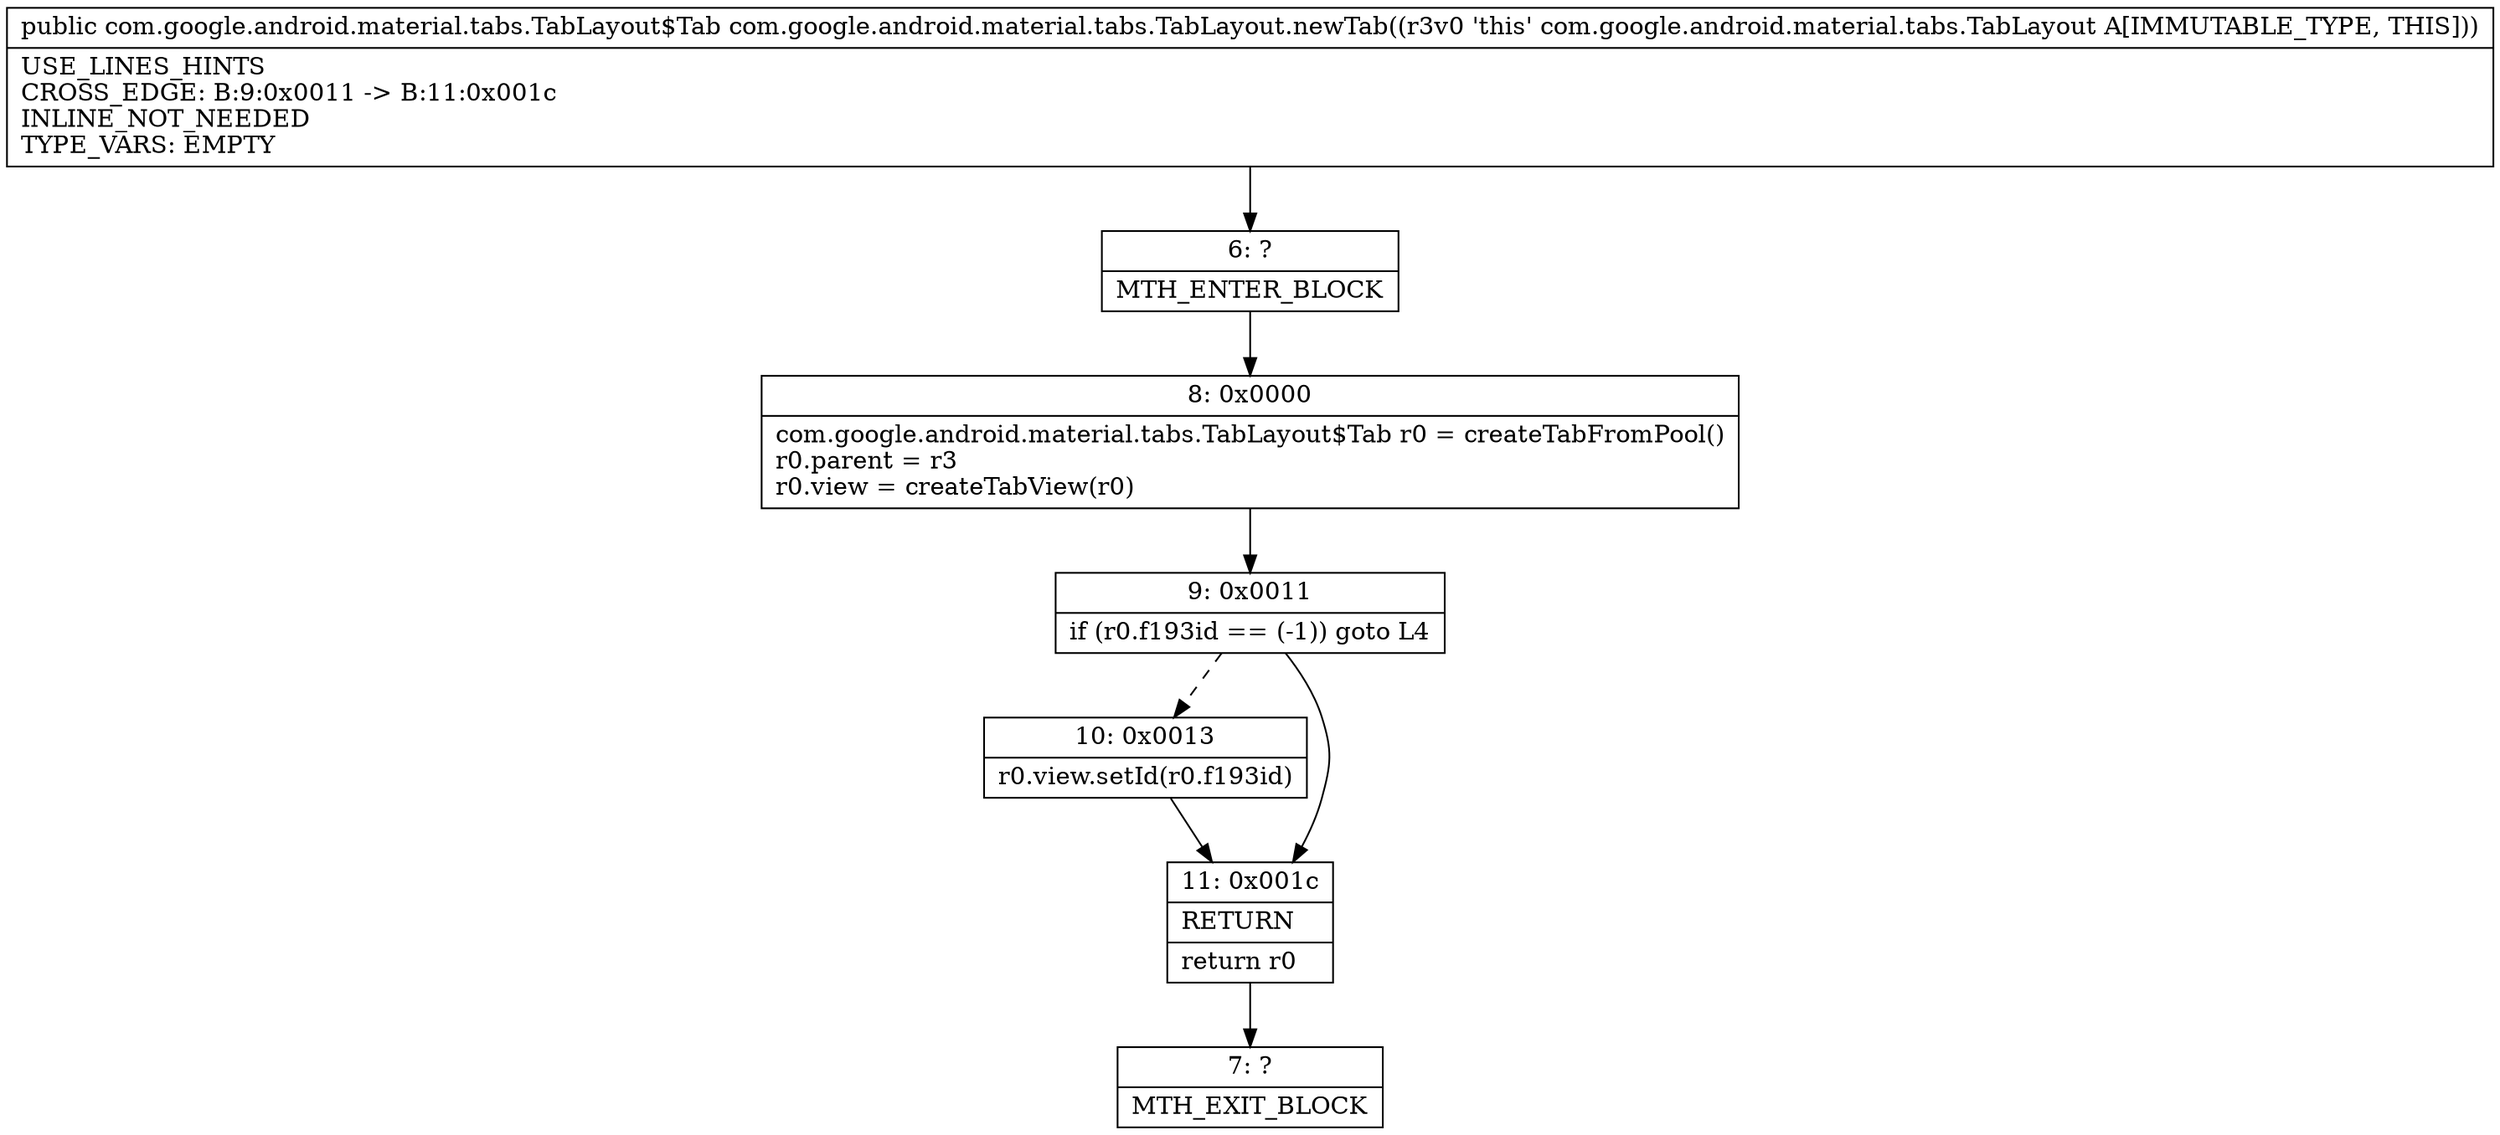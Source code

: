 digraph "CFG forcom.google.android.material.tabs.TabLayout.newTab()Lcom\/google\/android\/material\/tabs\/TabLayout$Tab;" {
Node_6 [shape=record,label="{6\:\ ?|MTH_ENTER_BLOCK\l}"];
Node_8 [shape=record,label="{8\:\ 0x0000|com.google.android.material.tabs.TabLayout$Tab r0 = createTabFromPool()\lr0.parent = r3\lr0.view = createTabView(r0)\l}"];
Node_9 [shape=record,label="{9\:\ 0x0011|if (r0.f193id == (\-1)) goto L4\l}"];
Node_10 [shape=record,label="{10\:\ 0x0013|r0.view.setId(r0.f193id)\l}"];
Node_11 [shape=record,label="{11\:\ 0x001c|RETURN\l|return r0\l}"];
Node_7 [shape=record,label="{7\:\ ?|MTH_EXIT_BLOCK\l}"];
MethodNode[shape=record,label="{public com.google.android.material.tabs.TabLayout$Tab com.google.android.material.tabs.TabLayout.newTab((r3v0 'this' com.google.android.material.tabs.TabLayout A[IMMUTABLE_TYPE, THIS]))  | USE_LINES_HINTS\lCROSS_EDGE: B:9:0x0011 \-\> B:11:0x001c\lINLINE_NOT_NEEDED\lTYPE_VARS: EMPTY\l}"];
MethodNode -> Node_6;Node_6 -> Node_8;
Node_8 -> Node_9;
Node_9 -> Node_10[style=dashed];
Node_9 -> Node_11;
Node_10 -> Node_11;
Node_11 -> Node_7;
}

